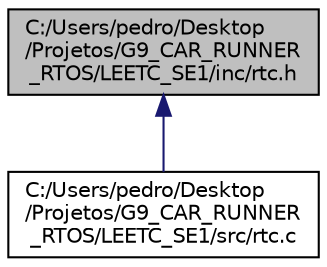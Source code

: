 digraph "C:/Users/pedro/Desktop/Projetos/G9_CAR_RUNNER_RTOS/LEETC_SE1/inc/rtc.h"
{
 // LATEX_PDF_SIZE
  edge [fontname="Helvetica",fontsize="10",labelfontname="Helvetica",labelfontsize="10"];
  node [fontname="Helvetica",fontsize="10",shape=record];
  Node1 [label="C:/Users/pedro/Desktop\l/Projetos/G9_CAR_RUNNER\l_RTOS/LEETC_SE1/inc/rtc.h",height=0.2,width=0.4,color="black", fillcolor="grey75", style="filled", fontcolor="black",tooltip="Contains the RTC API."];
  Node1 -> Node2 [dir="back",color="midnightblue",fontsize="10",style="solid",fontname="Helvetica"];
  Node2 [label="C:/Users/pedro/Desktop\l/Projetos/G9_CAR_RUNNER\l_RTOS/LEETC_SE1/src/rtc.c",height=0.2,width=0.4,color="black", fillcolor="white", style="filled",URL="$d4/dcc/rtc_8c.html",tooltip=" "];
}
